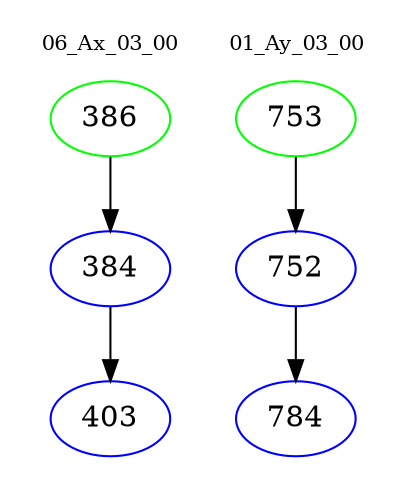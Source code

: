 digraph{
subgraph cluster_0 {
color = white
label = "06_Ax_03_00";
fontsize=10;
T0_386 [label="386", color="green"]
T0_386 -> T0_384 [color="black"]
T0_384 [label="384", color="blue"]
T0_384 -> T0_403 [color="black"]
T0_403 [label="403", color="blue"]
}
subgraph cluster_1 {
color = white
label = "01_Ay_03_00";
fontsize=10;
T1_753 [label="753", color="green"]
T1_753 -> T1_752 [color="black"]
T1_752 [label="752", color="blue"]
T1_752 -> T1_784 [color="black"]
T1_784 [label="784", color="blue"]
}
}
